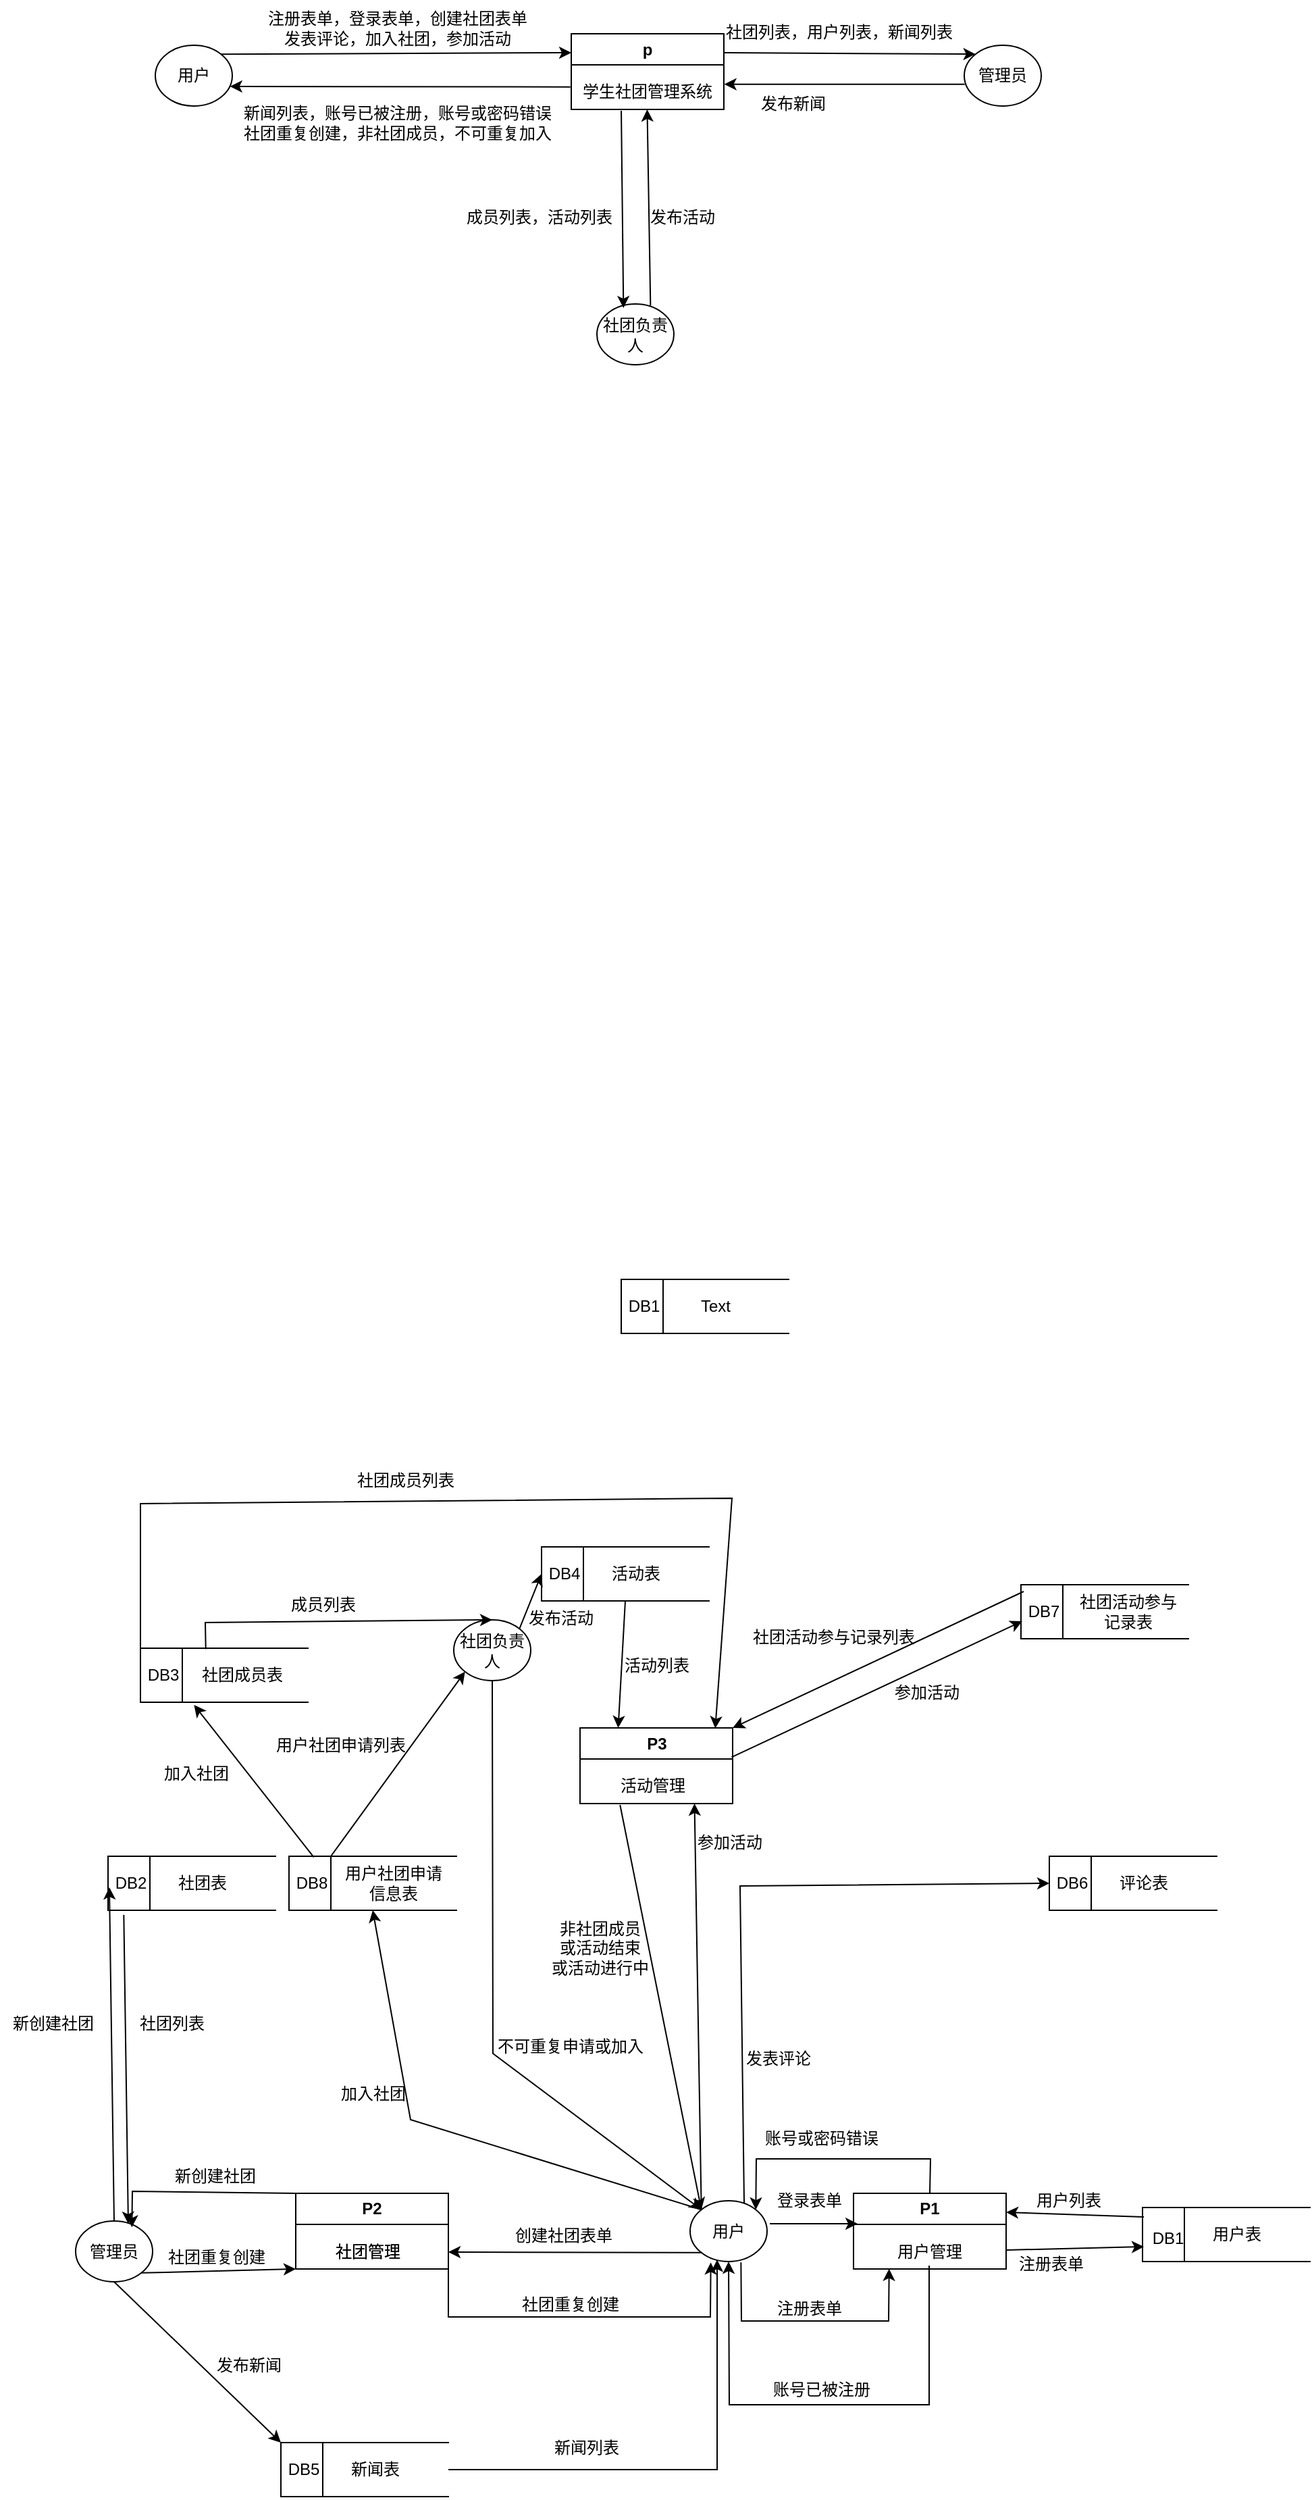 <mxfile version="21.3.4" type="github">
  <diagram name="第 1 页" id="8ePfgUnNjt7sfL_Q9ex-">
    <mxGraphModel dx="2234" dy="838" grid="0" gridSize="10" guides="1" tooltips="1" connect="1" arrows="1" fold="1" page="0" pageScale="1" pageWidth="827" pageHeight="1169" math="0" shadow="0">
      <root>
        <mxCell id="0" />
        <mxCell id="1" parent="0" />
        <mxCell id="dDw6INjENduWIAmaYxE8-1" value="用户" style="ellipse;whiteSpace=wrap;html=1;" parent="1" vertex="1">
          <mxGeometry x="-936" y="-306.5" width="57" height="45" as="geometry" />
        </mxCell>
        <mxCell id="dDw6INjENduWIAmaYxE8-3" value="管理员" style="ellipse;whiteSpace=wrap;html=1;" parent="1" vertex="1">
          <mxGeometry x="-337" y="-306.5" width="57" height="45" as="geometry" />
        </mxCell>
        <mxCell id="dDw6INjENduWIAmaYxE8-4" value="社团负责人" style="ellipse;whiteSpace=wrap;html=1;" parent="1" vertex="1">
          <mxGeometry x="-609" y="-115" width="57" height="45" as="geometry" />
        </mxCell>
        <mxCell id="dDw6INjENduWIAmaYxE8-5" value="p" style="swimlane;whiteSpace=wrap;html=1;" parent="1" vertex="1">
          <mxGeometry x="-628" y="-315" width="113" height="56" as="geometry">
            <mxRectangle x="-682" y="-312" width="137" height="26" as="alternateBounds" />
          </mxGeometry>
        </mxCell>
        <mxCell id="dDw6INjENduWIAmaYxE8-7" value="学生社团管理系统" style="text;html=1;align=center;verticalAlign=middle;resizable=0;points=[];autosize=1;strokeColor=none;fillColor=none;" parent="dDw6INjENduWIAmaYxE8-5" vertex="1">
          <mxGeometry x="-1" y="30" width="114" height="26" as="geometry" />
        </mxCell>
        <mxCell id="dDw6INjENduWIAmaYxE8-8" value="" style="endArrow=classic;html=1;rounded=0;exitX=1;exitY=0;exitDx=0;exitDy=0;entryX=0;entryY=0.25;entryDx=0;entryDy=0;" parent="1" source="dDw6INjENduWIAmaYxE8-1" target="dDw6INjENduWIAmaYxE8-5" edge="1">
          <mxGeometry width="50" height="50" relative="1" as="geometry">
            <mxPoint x="-879" y="-296" as="sourcePoint" />
            <mxPoint x="-682" y="-296" as="targetPoint" />
          </mxGeometry>
        </mxCell>
        <mxCell id="dDw6INjENduWIAmaYxE8-9" value="注册表单，登录表单，创建社团表单&lt;br&gt;发表评论，加入社团，参加活动" style="text;html=1;align=center;verticalAlign=middle;resizable=0;points=[];autosize=1;strokeColor=none;fillColor=none;" parent="1" vertex="1">
          <mxGeometry x="-862" y="-340" width="210" height="41" as="geometry" />
        </mxCell>
        <mxCell id="dDw6INjENduWIAmaYxE8-10" value="" style="endArrow=classic;html=1;rounded=0;exitX=0.003;exitY=0.359;exitDx=0;exitDy=0;exitPerimeter=0;entryX=0.971;entryY=0.678;entryDx=0;entryDy=0;entryPerimeter=0;" parent="1" source="dDw6INjENduWIAmaYxE8-7" target="dDw6INjENduWIAmaYxE8-1" edge="1">
          <mxGeometry width="50" height="50" relative="1" as="geometry">
            <mxPoint x="-919" y="-170" as="sourcePoint" />
            <mxPoint x="-869" y="-220" as="targetPoint" />
          </mxGeometry>
        </mxCell>
        <mxCell id="dDw6INjENduWIAmaYxE8-11" value="新闻列表，账号已被注册，账号或密码错误&lt;br&gt;社团重复创建，非社团成员，不可重复加入" style="text;html=1;align=center;verticalAlign=middle;resizable=0;points=[];autosize=1;strokeColor=none;fillColor=none;" parent="1" vertex="1">
          <mxGeometry x="-880" y="-270" width="246" height="41" as="geometry" />
        </mxCell>
        <mxCell id="dDw6INjENduWIAmaYxE8-12" value="" style="endArrow=classic;html=1;rounded=0;exitX=1;exitY=0.25;exitDx=0;exitDy=0;entryX=0;entryY=0;entryDx=0;entryDy=0;" parent="1" source="dDw6INjENduWIAmaYxE8-5" target="dDw6INjENduWIAmaYxE8-3" edge="1">
          <mxGeometry width="50" height="50" relative="1" as="geometry">
            <mxPoint x="-807" y="-114" as="sourcePoint" />
            <mxPoint x="-757" y="-164" as="targetPoint" />
          </mxGeometry>
        </mxCell>
        <mxCell id="dDw6INjENduWIAmaYxE8-13" value="社团列表，用户列表，新闻列表" style="text;html=1;align=center;verticalAlign=middle;resizable=0;points=[];autosize=1;strokeColor=none;fillColor=none;" parent="1" vertex="1">
          <mxGeometry x="-523" y="-329" width="186" height="26" as="geometry" />
        </mxCell>
        <mxCell id="dDw6INjENduWIAmaYxE8-14" value="" style="endArrow=classic;html=1;rounded=0;exitX=0.006;exitY=0.707;exitDx=0;exitDy=0;entryX=1.003;entryY=0.397;entryDx=0;entryDy=0;entryPerimeter=0;exitPerimeter=0;" parent="1" edge="1">
          <mxGeometry width="50" height="50" relative="1" as="geometry">
            <mxPoint x="-336.658" y="-277.685" as="sourcePoint" />
            <mxPoint x="-514.658" y="-277.678" as="targetPoint" />
          </mxGeometry>
        </mxCell>
        <mxCell id="dDw6INjENduWIAmaYxE8-15" value="发布新闻" style="text;html=1;align=center;verticalAlign=middle;resizable=0;points=[];autosize=1;strokeColor=none;fillColor=none;" parent="1" vertex="1">
          <mxGeometry x="-497" y="-276" width="66" height="26" as="geometry" />
        </mxCell>
        <mxCell id="dDw6INjENduWIAmaYxE8-16" value="" style="endArrow=classic;html=1;rounded=0;exitX=0.237;exitY=1.038;exitDx=0;exitDy=0;exitPerimeter=0;entryX=0.345;entryY=0.067;entryDx=0;entryDy=0;entryPerimeter=0;" parent="1" target="dDw6INjENduWIAmaYxE8-4" edge="1">
          <mxGeometry width="50" height="50" relative="1" as="geometry">
            <mxPoint x="-590.982" y="-258.012" as="sourcePoint" />
            <mxPoint x="-591" y="-117" as="targetPoint" />
          </mxGeometry>
        </mxCell>
        <mxCell id="dDw6INjENduWIAmaYxE8-17" value="成员列表，活动列表" style="text;html=1;align=center;verticalAlign=middle;resizable=0;points=[];autosize=1;strokeColor=none;fillColor=none;" parent="1" vertex="1">
          <mxGeometry x="-715" y="-192" width="126" height="26" as="geometry" />
        </mxCell>
        <mxCell id="dDw6INjENduWIAmaYxE8-18" value="" style="endArrow=classic;html=1;rounded=0;exitX=0.696;exitY=0.022;exitDx=0;exitDy=0;exitPerimeter=0;" parent="1" source="dDw6INjENduWIAmaYxE8-4" target="dDw6INjENduWIAmaYxE8-7" edge="1">
          <mxGeometry width="50" height="50" relative="1" as="geometry">
            <mxPoint x="-554" y="-124" as="sourcePoint" />
            <mxPoint x="-504" y="-174" as="targetPoint" />
          </mxGeometry>
        </mxCell>
        <mxCell id="dDw6INjENduWIAmaYxE8-19" value="发布活动" style="text;html=1;align=center;verticalAlign=middle;resizable=0;points=[];autosize=1;strokeColor=none;fillColor=none;" parent="1" vertex="1">
          <mxGeometry x="-579" y="-192" width="66" height="26" as="geometry" />
        </mxCell>
        <mxCell id="dDw6INjENduWIAmaYxE8-20" value="用户" style="ellipse;whiteSpace=wrap;html=1;" parent="1" vertex="1">
          <mxGeometry x="-540" y="1289" width="57" height="45" as="geometry" />
        </mxCell>
        <mxCell id="dDw6INjENduWIAmaYxE8-21" value="P1" style="swimlane;whiteSpace=wrap;html=1;" parent="1" vertex="1">
          <mxGeometry x="-419" y="1283.5" width="113" height="56" as="geometry">
            <mxRectangle x="-682" y="-312" width="137" height="26" as="alternateBounds" />
          </mxGeometry>
        </mxCell>
        <mxCell id="dDw6INjENduWIAmaYxE8-22" value="用户管理" style="text;html=1;align=center;verticalAlign=middle;resizable=0;points=[];autosize=1;strokeColor=none;fillColor=none;" parent="dDw6INjENduWIAmaYxE8-21" vertex="1">
          <mxGeometry x="23" y="30" width="66" height="26" as="geometry" />
        </mxCell>
        <mxCell id="dDw6INjENduWIAmaYxE8-25" value="" style="endArrow=classic;html=1;rounded=0;entryX=0.027;entryY=0.402;entryDx=0;entryDy=0;entryPerimeter=0;" parent="1" target="dDw6INjENduWIAmaYxE8-21" edge="1">
          <mxGeometry width="50" height="50" relative="1" as="geometry">
            <mxPoint x="-481" y="1306" as="sourcePoint" />
            <mxPoint x="-453" y="1314" as="targetPoint" />
            <Array as="points" />
          </mxGeometry>
        </mxCell>
        <mxCell id="dDw6INjENduWIAmaYxE8-26" value="登录表单" style="text;html=1;align=center;verticalAlign=middle;resizable=0;points=[];autosize=1;strokeColor=none;fillColor=none;" parent="1" vertex="1">
          <mxGeometry x="-485" y="1276" width="66" height="26" as="geometry" />
        </mxCell>
        <mxCell id="dDw6INjENduWIAmaYxE8-27" value="" style="endArrow=classic;html=1;rounded=0;exitX=0.661;exitY=1.015;exitDx=0;exitDy=0;exitPerimeter=0;entryX=0.051;entryY=0.994;entryDx=0;entryDy=0;entryPerimeter=0;" parent="1" source="dDw6INjENduWIAmaYxE8-20" target="dDw6INjENduWIAmaYxE8-22" edge="1">
          <mxGeometry width="50" height="50" relative="1" as="geometry">
            <mxPoint x="-666" y="1457" as="sourcePoint" />
            <mxPoint x="-616" y="1407" as="targetPoint" />
            <Array as="points">
              <mxPoint x="-502" y="1378" />
              <mxPoint x="-393" y="1378" />
            </Array>
          </mxGeometry>
        </mxCell>
        <mxCell id="dDw6INjENduWIAmaYxE8-28" value="注册表单" style="text;html=1;align=center;verticalAlign=middle;resizable=0;points=[];autosize=1;strokeColor=none;fillColor=none;" parent="1" vertex="1">
          <mxGeometry x="-485" y="1356" width="66" height="26" as="geometry" />
        </mxCell>
        <mxCell id="dDw6INjENduWIAmaYxE8-30" value="管理员" style="ellipse;whiteSpace=wrap;html=1;" parent="1" vertex="1">
          <mxGeometry x="-995" y="1304" width="57" height="45" as="geometry" />
        </mxCell>
        <mxCell id="dDw6INjENduWIAmaYxE8-31" value="" style="endArrow=classic;html=1;rounded=0;exitX=0.5;exitY=0;exitDx=0;exitDy=0;entryX=1;entryY=0;entryDx=0;entryDy=0;" parent="1" source="dDw6INjENduWIAmaYxE8-21" target="dDw6INjENduWIAmaYxE8-20" edge="1">
          <mxGeometry width="50" height="50" relative="1" as="geometry">
            <mxPoint x="-569" y="1492" as="sourcePoint" />
            <mxPoint x="-362.496" y="1203" as="targetPoint" />
            <Array as="points">
              <mxPoint x="-362" y="1258" />
              <mxPoint x="-491" y="1258" />
            </Array>
          </mxGeometry>
        </mxCell>
        <mxCell id="dDw6INjENduWIAmaYxE8-46" value="" style="shape=partialRectangle;whiteSpace=wrap;html=1;left=0;right=0;fillColor=none;" parent="1" vertex="1">
          <mxGeometry x="-591" y="607" width="124" height="40" as="geometry" />
        </mxCell>
        <mxCell id="dDw6INjENduWIAmaYxE8-47" value="" style="endArrow=none;html=1;rounded=0;entryX=0;entryY=0;entryDx=0;entryDy=0;exitX=0;exitY=1;exitDx=0;exitDy=0;" parent="1" source="dDw6INjENduWIAmaYxE8-46" target="dDw6INjENduWIAmaYxE8-46" edge="1">
          <mxGeometry width="50" height="50" relative="1" as="geometry">
            <mxPoint x="-643" y="666" as="sourcePoint" />
            <mxPoint x="-593" y="616" as="targetPoint" />
          </mxGeometry>
        </mxCell>
        <mxCell id="dDw6INjENduWIAmaYxE8-48" value="" style="endArrow=none;html=1;rounded=0;exitX=0.25;exitY=0;exitDx=0;exitDy=0;entryX=0.25;entryY=1;entryDx=0;entryDy=0;" parent="1" source="dDw6INjENduWIAmaYxE8-46" target="dDw6INjENduWIAmaYxE8-46" edge="1">
          <mxGeometry width="50" height="50" relative="1" as="geometry">
            <mxPoint x="-601" y="729" as="sourcePoint" />
            <mxPoint x="-551" y="679" as="targetPoint" />
          </mxGeometry>
        </mxCell>
        <mxCell id="dDw6INjENduWIAmaYxE8-49" value="DB1" style="text;html=1;strokeColor=none;fillColor=none;align=center;verticalAlign=middle;whiteSpace=wrap;rounded=0;" parent="1" vertex="1">
          <mxGeometry x="-604" y="612" width="60" height="30" as="geometry" />
        </mxCell>
        <mxCell id="dDw6INjENduWIAmaYxE8-50" value="Text" style="text;html=1;strokeColor=none;fillColor=none;align=center;verticalAlign=middle;whiteSpace=wrap;rounded=0;" parent="1" vertex="1">
          <mxGeometry x="-551" y="612" width="60" height="30" as="geometry" />
        </mxCell>
        <mxCell id="dDw6INjENduWIAmaYxE8-58" value="" style="endArrow=classic;html=1;rounded=0;entryX=0.5;entryY=1;entryDx=0;entryDy=0;" parent="1" target="dDw6INjENduWIAmaYxE8-20" edge="1">
          <mxGeometry width="50" height="50" relative="1" as="geometry">
            <mxPoint x="-363" y="1337" as="sourcePoint" />
            <mxPoint x="-628" y="1422" as="targetPoint" />
            <Array as="points">
              <mxPoint x="-363" y="1440" />
              <mxPoint x="-511" y="1440" />
            </Array>
          </mxGeometry>
        </mxCell>
        <mxCell id="dDw6INjENduWIAmaYxE8-59" value="社团负责人" style="ellipse;whiteSpace=wrap;html=1;" parent="1" vertex="1">
          <mxGeometry x="-715" y="859" width="57" height="45" as="geometry" />
        </mxCell>
        <mxCell id="dDw6INjENduWIAmaYxE8-60" value="P2" style="swimlane;whiteSpace=wrap;html=1;" parent="1" vertex="1">
          <mxGeometry x="-832" y="1283.5" width="113" height="56" as="geometry">
            <mxRectangle x="-682" y="-312" width="137" height="26" as="alternateBounds" />
          </mxGeometry>
        </mxCell>
        <mxCell id="dDw6INjENduWIAmaYxE8-61" value="社团管理" style="text;html=1;align=center;verticalAlign=middle;resizable=0;points=[];autosize=1;strokeColor=none;fillColor=none;" parent="dDw6INjENduWIAmaYxE8-60" vertex="1">
          <mxGeometry x="20" y="30" width="66" height="26" as="geometry" />
        </mxCell>
        <mxCell id="dDw6INjENduWIAmaYxE8-62" value="" style="endArrow=classic;html=1;rounded=0;exitX=0;exitY=1;exitDx=0;exitDy=0;" parent="1" source="dDw6INjENduWIAmaYxE8-20" edge="1">
          <mxGeometry width="50" height="50" relative="1" as="geometry">
            <mxPoint x="-868" y="1406" as="sourcePoint" />
            <mxPoint x="-719" y="1327" as="targetPoint" />
          </mxGeometry>
        </mxCell>
        <mxCell id="dDw6INjENduWIAmaYxE8-63" value="创建社团表单" style="text;html=1;align=center;verticalAlign=middle;resizable=0;points=[];autosize=1;strokeColor=none;fillColor=none;" parent="1" vertex="1">
          <mxGeometry x="-679" y="1302" width="90" height="26" as="geometry" />
        </mxCell>
        <mxCell id="dDw6INjENduWIAmaYxE8-64" value="" style="endArrow=classic;html=1;rounded=0;exitX=1;exitY=1;exitDx=0;exitDy=0;entryX=0.269;entryY=1.015;entryDx=0;entryDy=0;entryPerimeter=0;" parent="1" source="dDw6INjENduWIAmaYxE8-60" target="dDw6INjENduWIAmaYxE8-20" edge="1">
          <mxGeometry width="50" height="50" relative="1" as="geometry">
            <mxPoint x="-928" y="1413" as="sourcePoint" />
            <mxPoint x="-878" y="1363" as="targetPoint" />
            <Array as="points">
              <mxPoint x="-719" y="1375" />
              <mxPoint x="-525" y="1375" />
            </Array>
          </mxGeometry>
        </mxCell>
        <mxCell id="dDw6INjENduWIAmaYxE8-65" value="社团重复创建" style="text;html=1;align=center;verticalAlign=middle;resizable=0;points=[];autosize=1;strokeColor=none;fillColor=none;" parent="1" vertex="1">
          <mxGeometry x="-674" y="1353" width="90" height="26" as="geometry" />
        </mxCell>
        <mxCell id="dDw6INjENduWIAmaYxE8-66" value="账号或密码错误" style="text;html=1;align=center;verticalAlign=middle;resizable=0;points=[];autosize=1;strokeColor=none;fillColor=none;" parent="1" vertex="1">
          <mxGeometry x="-494" y="1230" width="102" height="26" as="geometry" />
        </mxCell>
        <mxCell id="dDw6INjENduWIAmaYxE8-69" value="账号已被注册" style="text;html=1;align=center;verticalAlign=middle;resizable=0;points=[];autosize=1;strokeColor=none;fillColor=none;" parent="1" vertex="1">
          <mxGeometry x="-488" y="1416" width="90" height="26" as="geometry" />
        </mxCell>
        <mxCell id="dDw6INjENduWIAmaYxE8-72" value="" style="shape=partialRectangle;whiteSpace=wrap;html=1;left=0;right=0;fillColor=none;" parent="1" vertex="1">
          <mxGeometry x="-205" y="1294" width="124" height="40" as="geometry" />
        </mxCell>
        <mxCell id="dDw6INjENduWIAmaYxE8-73" value="" style="endArrow=none;html=1;rounded=0;entryX=0;entryY=0;entryDx=0;entryDy=0;exitX=0;exitY=1;exitDx=0;exitDy=0;" parent="1" source="dDw6INjENduWIAmaYxE8-72" target="dDw6INjENduWIAmaYxE8-72" edge="1">
          <mxGeometry width="50" height="50" relative="1" as="geometry">
            <mxPoint x="-257" y="1353" as="sourcePoint" />
            <mxPoint x="-207" y="1303" as="targetPoint" />
          </mxGeometry>
        </mxCell>
        <mxCell id="dDw6INjENduWIAmaYxE8-74" value="" style="endArrow=none;html=1;rounded=0;exitX=0.25;exitY=0;exitDx=0;exitDy=0;entryX=0.25;entryY=1;entryDx=0;entryDy=0;" parent="1" source="dDw6INjENduWIAmaYxE8-72" target="dDw6INjENduWIAmaYxE8-72" edge="1">
          <mxGeometry width="50" height="50" relative="1" as="geometry">
            <mxPoint x="-215" y="1416" as="sourcePoint" />
            <mxPoint x="-165" y="1366" as="targetPoint" />
          </mxGeometry>
        </mxCell>
        <mxCell id="dDw6INjENduWIAmaYxE8-75" value="DB1" style="text;html=1;strokeColor=none;fillColor=none;align=center;verticalAlign=middle;whiteSpace=wrap;rounded=0;" parent="1" vertex="1">
          <mxGeometry x="-216" y="1301.5" width="60" height="30" as="geometry" />
        </mxCell>
        <mxCell id="dDw6INjENduWIAmaYxE8-76" value="用户表" style="text;html=1;strokeColor=none;fillColor=none;align=center;verticalAlign=middle;whiteSpace=wrap;rounded=0;" parent="1" vertex="1">
          <mxGeometry x="-165" y="1299" width="60" height="30" as="geometry" />
        </mxCell>
        <mxCell id="dDw6INjENduWIAmaYxE8-81" value="" style="shape=partialRectangle;whiteSpace=wrap;html=1;left=0;right=0;fillColor=none;" parent="1" vertex="1">
          <mxGeometry x="-971" y="1034" width="124" height="40" as="geometry" />
        </mxCell>
        <mxCell id="dDw6INjENduWIAmaYxE8-82" value="" style="endArrow=none;html=1;rounded=0;entryX=0;entryY=0;entryDx=0;entryDy=0;exitX=0;exitY=1;exitDx=0;exitDy=0;" parent="1" source="dDw6INjENduWIAmaYxE8-81" target="dDw6INjENduWIAmaYxE8-81" edge="1">
          <mxGeometry width="50" height="50" relative="1" as="geometry">
            <mxPoint x="-1023" y="1093" as="sourcePoint" />
            <mxPoint x="-973" y="1043" as="targetPoint" />
          </mxGeometry>
        </mxCell>
        <mxCell id="dDw6INjENduWIAmaYxE8-83" value="" style="endArrow=none;html=1;rounded=0;exitX=0.25;exitY=0;exitDx=0;exitDy=0;entryX=0.25;entryY=1;entryDx=0;entryDy=0;" parent="1" source="dDw6INjENduWIAmaYxE8-81" target="dDw6INjENduWIAmaYxE8-81" edge="1">
          <mxGeometry width="50" height="50" relative="1" as="geometry">
            <mxPoint x="-981" y="1156" as="sourcePoint" />
            <mxPoint x="-931" y="1106" as="targetPoint" />
          </mxGeometry>
        </mxCell>
        <mxCell id="dDw6INjENduWIAmaYxE8-84" value="DB2" style="text;html=1;strokeColor=none;fillColor=none;align=center;verticalAlign=middle;whiteSpace=wrap;rounded=0;" parent="1" vertex="1">
          <mxGeometry x="-984" y="1039" width="60" height="30" as="geometry" />
        </mxCell>
        <mxCell id="dDw6INjENduWIAmaYxE8-85" value="社团表" style="text;html=1;strokeColor=none;fillColor=none;align=center;verticalAlign=middle;whiteSpace=wrap;rounded=0;" parent="1" vertex="1">
          <mxGeometry x="-931" y="1039" width="60" height="30" as="geometry" />
        </mxCell>
        <mxCell id="dDw6INjENduWIAmaYxE8-88" value="" style="endArrow=classic;html=1;rounded=0;exitX=0.094;exitY=1.083;exitDx=0;exitDy=0;exitPerimeter=0;entryX=0.684;entryY=0.044;entryDx=0;entryDy=0;entryPerimeter=0;" parent="1" source="dDw6INjENduWIAmaYxE8-81" target="dDw6INjENduWIAmaYxE8-30" edge="1">
          <mxGeometry width="50" height="50" relative="1" as="geometry">
            <mxPoint x="-920" y="1236" as="sourcePoint" />
            <mxPoint x="-870" y="1186" as="targetPoint" />
          </mxGeometry>
        </mxCell>
        <mxCell id="dDw6INjENduWIAmaYxE8-89" value="社团列表" style="text;html=1;align=center;verticalAlign=middle;resizable=0;points=[];autosize=1;strokeColor=none;fillColor=none;" parent="1" vertex="1">
          <mxGeometry x="-957" y="1145" width="66" height="26" as="geometry" />
        </mxCell>
        <mxCell id="dDw6INjENduWIAmaYxE8-90" value="" style="endArrow=classic;html=1;rounded=0;exitX=0;exitY=0;exitDx=0;exitDy=0;entryX=0.5;entryY=1;entryDx=0;entryDy=0;" parent="1" source="dDw6INjENduWIAmaYxE8-20" target="Tcg_gP1--9uaAUproWpJ-8" edge="1">
          <mxGeometry width="50" height="50" relative="1" as="geometry">
            <mxPoint x="-580" y="1208" as="sourcePoint" />
            <mxPoint x="-625" y="1178" as="targetPoint" />
            <Array as="points">
              <mxPoint x="-747" y="1229" />
            </Array>
          </mxGeometry>
        </mxCell>
        <mxCell id="dDw6INjENduWIAmaYxE8-91" value="加入社团" style="text;html=1;align=center;verticalAlign=middle;resizable=0;points=[];autosize=1;strokeColor=none;fillColor=none;" parent="1" vertex="1">
          <mxGeometry x="-808" y="1197" width="66" height="26" as="geometry" />
        </mxCell>
        <mxCell id="dDw6INjENduWIAmaYxE8-94" value="P3" style="swimlane;whiteSpace=wrap;html=1;" parent="1" vertex="1">
          <mxGeometry x="-621.5" y="939" width="113" height="56" as="geometry">
            <mxRectangle x="-682" y="-312" width="137" height="26" as="alternateBounds" />
          </mxGeometry>
        </mxCell>
        <mxCell id="dDw6INjENduWIAmaYxE8-95" value="活动管理" style="text;html=1;align=center;verticalAlign=middle;resizable=0;points=[];autosize=1;strokeColor=none;fillColor=none;" parent="dDw6INjENduWIAmaYxE8-94" vertex="1">
          <mxGeometry x="20" y="30" width="66" height="26" as="geometry" />
        </mxCell>
        <mxCell id="dDw6INjENduWIAmaYxE8-96" value="" style="endArrow=classic;html=1;rounded=0;exitX=0;exitY=0;exitDx=0;exitDy=0;entryX=0.75;entryY=1;entryDx=0;entryDy=0;" parent="1" source="dDw6INjENduWIAmaYxE8-20" target="dDw6INjENduWIAmaYxE8-94" edge="1">
          <mxGeometry width="50" height="50" relative="1" as="geometry">
            <mxPoint x="-425" y="1149" as="sourcePoint" />
            <mxPoint x="-375" y="1099" as="targetPoint" />
          </mxGeometry>
        </mxCell>
        <mxCell id="dDw6INjENduWIAmaYxE8-97" value="参加活动" style="text;html=1;align=center;verticalAlign=middle;resizable=0;points=[];autosize=1;strokeColor=none;fillColor=none;" parent="1" vertex="1">
          <mxGeometry x="-544.5" y="1011" width="66" height="26" as="geometry" />
        </mxCell>
        <mxCell id="dDw6INjENduWIAmaYxE8-98" value="" style="endArrow=classic;html=1;rounded=0;exitX=0.146;exitY=1.038;exitDx=0;exitDy=0;exitPerimeter=0;entryX=0;entryY=0;entryDx=0;entryDy=0;" parent="1" source="dDw6INjENduWIAmaYxE8-95" target="dDw6INjENduWIAmaYxE8-20" edge="1">
          <mxGeometry width="50" height="50" relative="1" as="geometry">
            <mxPoint x="-380" y="1103" as="sourcePoint" />
            <mxPoint x="-330" y="1053" as="targetPoint" />
          </mxGeometry>
        </mxCell>
        <mxCell id="dDw6INjENduWIAmaYxE8-99" value="非社团成员&lt;br&gt;或活动结束&lt;br&gt;或活动进行中" style="text;html=1;align=center;verticalAlign=middle;resizable=0;points=[];autosize=1;strokeColor=none;fillColor=none;" parent="1" vertex="1">
          <mxGeometry x="-652" y="1074" width="90" height="55" as="geometry" />
        </mxCell>
        <mxCell id="dDw6INjENduWIAmaYxE8-100" value="" style="endArrow=classic;html=1;rounded=0;exitX=1;exitY=0;exitDx=0;exitDy=0;entryX=0;entryY=0.5;entryDx=0;entryDy=0;" parent="1" source="dDw6INjENduWIAmaYxE8-59" target="dDw6INjENduWIAmaYxE8-111" edge="1">
          <mxGeometry width="50" height="50" relative="1" as="geometry">
            <mxPoint x="-533" y="982" as="sourcePoint" />
            <mxPoint x="-483" y="932" as="targetPoint" />
          </mxGeometry>
        </mxCell>
        <mxCell id="dDw6INjENduWIAmaYxE8-101" value="发布活动" style="text;html=1;align=center;verticalAlign=middle;resizable=0;points=[];autosize=1;strokeColor=none;fillColor=none;" parent="1" vertex="1">
          <mxGeometry x="-669" y="845" width="66" height="26" as="geometry" />
        </mxCell>
        <mxCell id="dDw6INjENduWIAmaYxE8-104" value="" style="shape=partialRectangle;whiteSpace=wrap;html=1;left=0;right=0;fillColor=none;" parent="1" vertex="1">
          <mxGeometry x="-947" y="880" width="124" height="40" as="geometry" />
        </mxCell>
        <mxCell id="dDw6INjENduWIAmaYxE8-105" value="" style="endArrow=none;html=1;rounded=0;entryX=0;entryY=0;entryDx=0;entryDy=0;exitX=0;exitY=1;exitDx=0;exitDy=0;" parent="1" source="dDw6INjENduWIAmaYxE8-104" target="dDw6INjENduWIAmaYxE8-104" edge="1">
          <mxGeometry width="50" height="50" relative="1" as="geometry">
            <mxPoint x="-999" y="939" as="sourcePoint" />
            <mxPoint x="-949" y="889" as="targetPoint" />
          </mxGeometry>
        </mxCell>
        <mxCell id="dDw6INjENduWIAmaYxE8-106" value="" style="endArrow=none;html=1;rounded=0;exitX=0.25;exitY=0;exitDx=0;exitDy=0;entryX=0.25;entryY=1;entryDx=0;entryDy=0;" parent="1" source="dDw6INjENduWIAmaYxE8-104" target="dDw6INjENduWIAmaYxE8-104" edge="1">
          <mxGeometry width="50" height="50" relative="1" as="geometry">
            <mxPoint x="-957" y="1002" as="sourcePoint" />
            <mxPoint x="-907" y="952" as="targetPoint" />
          </mxGeometry>
        </mxCell>
        <mxCell id="dDw6INjENduWIAmaYxE8-107" value="DB3" style="text;html=1;strokeColor=none;fillColor=none;align=center;verticalAlign=middle;whiteSpace=wrap;rounded=0;" parent="1" vertex="1">
          <mxGeometry x="-960" y="885" width="60" height="30" as="geometry" />
        </mxCell>
        <mxCell id="dDw6INjENduWIAmaYxE8-108" value="社团成员表" style="text;html=1;strokeColor=none;fillColor=none;align=center;verticalAlign=middle;whiteSpace=wrap;rounded=0;" parent="1" vertex="1">
          <mxGeometry x="-906" y="885" width="69" height="30" as="geometry" />
        </mxCell>
        <mxCell id="dDw6INjENduWIAmaYxE8-109" value="" style="endArrow=classic;html=1;rounded=0;entryX=0.5;entryY=0;entryDx=0;entryDy=0;exitX=0.39;exitY=0.017;exitDx=0;exitDy=0;exitPerimeter=0;" parent="1" source="dDw6INjENduWIAmaYxE8-104" target="dDw6INjENduWIAmaYxE8-59" edge="1">
          <mxGeometry width="50" height="50" relative="1" as="geometry">
            <mxPoint x="-891" y="877" as="sourcePoint" />
            <mxPoint x="-852" y="970" as="targetPoint" />
            <Array as="points">
              <mxPoint x="-899" y="861" />
            </Array>
          </mxGeometry>
        </mxCell>
        <mxCell id="dDw6INjENduWIAmaYxE8-110" value="成员列表" style="text;html=1;align=center;verticalAlign=middle;resizable=0;points=[];autosize=1;strokeColor=none;fillColor=none;" parent="1" vertex="1">
          <mxGeometry x="-845" y="835" width="66" height="26" as="geometry" />
        </mxCell>
        <mxCell id="dDw6INjENduWIAmaYxE8-111" value="" style="shape=partialRectangle;whiteSpace=wrap;html=1;left=0;right=0;fillColor=none;" parent="1" vertex="1">
          <mxGeometry x="-650" y="805" width="124" height="40" as="geometry" />
        </mxCell>
        <mxCell id="dDw6INjENduWIAmaYxE8-112" value="" style="endArrow=none;html=1;rounded=0;entryX=0;entryY=0;entryDx=0;entryDy=0;exitX=0;exitY=1;exitDx=0;exitDy=0;" parent="1" source="dDw6INjENduWIAmaYxE8-111" target="dDw6INjENduWIAmaYxE8-111" edge="1">
          <mxGeometry width="50" height="50" relative="1" as="geometry">
            <mxPoint x="-702" y="864" as="sourcePoint" />
            <mxPoint x="-652" y="814" as="targetPoint" />
          </mxGeometry>
        </mxCell>
        <mxCell id="dDw6INjENduWIAmaYxE8-113" value="" style="endArrow=none;html=1;rounded=0;exitX=0.25;exitY=0;exitDx=0;exitDy=0;entryX=0.25;entryY=1;entryDx=0;entryDy=0;" parent="1" source="dDw6INjENduWIAmaYxE8-111" target="dDw6INjENduWIAmaYxE8-111" edge="1">
          <mxGeometry width="50" height="50" relative="1" as="geometry">
            <mxPoint x="-660" y="927" as="sourcePoint" />
            <mxPoint x="-610" y="877" as="targetPoint" />
          </mxGeometry>
        </mxCell>
        <mxCell id="dDw6INjENduWIAmaYxE8-114" value="DB4" style="text;html=1;strokeColor=none;fillColor=none;align=center;verticalAlign=middle;whiteSpace=wrap;rounded=0;" parent="1" vertex="1">
          <mxGeometry x="-663" y="810" width="60" height="30" as="geometry" />
        </mxCell>
        <mxCell id="dDw6INjENduWIAmaYxE8-115" value="活动表" style="text;html=1;strokeColor=none;fillColor=none;align=center;verticalAlign=middle;whiteSpace=wrap;rounded=0;" parent="1" vertex="1">
          <mxGeometry x="-610" y="810" width="60" height="30" as="geometry" />
        </mxCell>
        <mxCell id="dDw6INjENduWIAmaYxE8-117" value="" style="endArrow=classic;html=1;rounded=0;entryX=0.731;entryY=0.104;entryDx=0;entryDy=0;entryPerimeter=0;exitX=0;exitY=0;exitDx=0;exitDy=0;" parent="1" source="dDw6INjENduWIAmaYxE8-137" target="dDw6INjENduWIAmaYxE8-30" edge="1">
          <mxGeometry width="50" height="50" relative="1" as="geometry">
            <mxPoint x="-837" y="1286" as="sourcePoint" />
            <mxPoint x="-938.001" y="1298.287" as="targetPoint" />
            <Array as="points">
              <mxPoint x="-953" y="1282" />
            </Array>
          </mxGeometry>
        </mxCell>
        <mxCell id="dDw6INjENduWIAmaYxE8-118" value="新创建社团" style="text;html=1;align=center;verticalAlign=middle;resizable=0;points=[];autosize=1;strokeColor=none;fillColor=none;" parent="1" vertex="1">
          <mxGeometry x="-931" y="1257.5" width="78" height="26" as="geometry" />
        </mxCell>
        <mxCell id="dDw6INjENduWIAmaYxE8-119" value="" style="endArrow=classic;html=1;rounded=0;exitX=0.5;exitY=0;exitDx=0;exitDy=0;entryX=0.233;entryY=0.6;entryDx=0;entryDy=0;entryPerimeter=0;" parent="1" source="dDw6INjENduWIAmaYxE8-30" target="dDw6INjENduWIAmaYxE8-84" edge="1">
          <mxGeometry width="50" height="50" relative="1" as="geometry">
            <mxPoint x="-1111" y="1280" as="sourcePoint" />
            <mxPoint x="-1061" y="1230" as="targetPoint" />
            <Array as="points" />
          </mxGeometry>
        </mxCell>
        <mxCell id="dDw6INjENduWIAmaYxE8-120" value="新创建社团" style="text;html=1;align=center;verticalAlign=middle;resizable=0;points=[];autosize=1;strokeColor=none;fillColor=none;" parent="1" vertex="1">
          <mxGeometry x="-1051" y="1145" width="78" height="26" as="geometry" />
        </mxCell>
        <mxCell id="dDw6INjENduWIAmaYxE8-125" value="不可重复申请或加入" style="text;html=1;align=center;verticalAlign=middle;resizable=0;points=[];autosize=1;strokeColor=none;fillColor=none;" parent="1" vertex="1">
          <mxGeometry x="-692" y="1162" width="126" height="26" as="geometry" />
        </mxCell>
        <mxCell id="dDw6INjENduWIAmaYxE8-130" value="" style="shape=partialRectangle;whiteSpace=wrap;html=1;left=0;right=0;fillColor=none;" parent="1" vertex="1">
          <mxGeometry x="-843" y="1468" width="124" height="40" as="geometry" />
        </mxCell>
        <mxCell id="dDw6INjENduWIAmaYxE8-131" value="" style="endArrow=none;html=1;rounded=0;entryX=0;entryY=0;entryDx=0;entryDy=0;exitX=0;exitY=1;exitDx=0;exitDy=0;" parent="1" source="dDw6INjENduWIAmaYxE8-130" target="dDw6INjENduWIAmaYxE8-130" edge="1">
          <mxGeometry width="50" height="50" relative="1" as="geometry">
            <mxPoint x="-895" y="1527" as="sourcePoint" />
            <mxPoint x="-845" y="1477" as="targetPoint" />
          </mxGeometry>
        </mxCell>
        <mxCell id="dDw6INjENduWIAmaYxE8-132" value="" style="endArrow=none;html=1;rounded=0;exitX=0.25;exitY=0;exitDx=0;exitDy=0;entryX=0.25;entryY=1;entryDx=0;entryDy=0;" parent="1" source="dDw6INjENduWIAmaYxE8-130" target="dDw6INjENduWIAmaYxE8-130" edge="1">
          <mxGeometry width="50" height="50" relative="1" as="geometry">
            <mxPoint x="-853" y="1590" as="sourcePoint" />
            <mxPoint x="-803" y="1540" as="targetPoint" />
          </mxGeometry>
        </mxCell>
        <mxCell id="dDw6INjENduWIAmaYxE8-133" value="DB5" style="text;html=1;strokeColor=none;fillColor=none;align=center;verticalAlign=middle;whiteSpace=wrap;rounded=0;" parent="1" vertex="1">
          <mxGeometry x="-856" y="1473" width="60" height="30" as="geometry" />
        </mxCell>
        <mxCell id="dDw6INjENduWIAmaYxE8-134" value="新闻表" style="text;html=1;strokeColor=none;fillColor=none;align=center;verticalAlign=middle;whiteSpace=wrap;rounded=0;" parent="1" vertex="1">
          <mxGeometry x="-803" y="1473" width="60" height="30" as="geometry" />
        </mxCell>
        <mxCell id="dDw6INjENduWIAmaYxE8-135" value="" style="endArrow=classic;html=1;rounded=0;exitX=0.5;exitY=1;exitDx=0;exitDy=0;entryX=0;entryY=0;entryDx=0;entryDy=0;" parent="1" source="dDw6INjENduWIAmaYxE8-30" target="dDw6INjENduWIAmaYxE8-130" edge="1">
          <mxGeometry width="50" height="50" relative="1" as="geometry">
            <mxPoint x="-1213" y="1469" as="sourcePoint" />
            <mxPoint x="-834" y="1407" as="targetPoint" />
            <Array as="points" />
          </mxGeometry>
        </mxCell>
        <mxCell id="dDw6INjENduWIAmaYxE8-137" value="P2" style="swimlane;whiteSpace=wrap;html=1;" parent="1" vertex="1">
          <mxGeometry x="-832" y="1283.5" width="113" height="56" as="geometry">
            <mxRectangle x="-682" y="-312" width="137" height="26" as="alternateBounds" />
          </mxGeometry>
        </mxCell>
        <mxCell id="dDw6INjENduWIAmaYxE8-138" value="社团管理" style="text;html=1;align=center;verticalAlign=middle;resizable=0;points=[];autosize=1;strokeColor=none;fillColor=none;" parent="dDw6INjENduWIAmaYxE8-137" vertex="1">
          <mxGeometry x="20" y="30" width="66" height="26" as="geometry" />
        </mxCell>
        <mxCell id="dDw6INjENduWIAmaYxE8-142" value="发布新闻" style="text;html=1;align=center;verticalAlign=middle;resizable=0;points=[];autosize=1;strokeColor=none;fillColor=none;" parent="1" vertex="1">
          <mxGeometry x="-900" y="1398" width="66" height="26" as="geometry" />
        </mxCell>
        <mxCell id="dDw6INjENduWIAmaYxE8-143" value="" style="endArrow=classic;html=1;rounded=0;exitX=1;exitY=0.5;exitDx=0;exitDy=0;entryX=0.351;entryY=0.97;entryDx=0;entryDy=0;entryPerimeter=0;" parent="1" source="dDw6INjENduWIAmaYxE8-130" target="dDw6INjENduWIAmaYxE8-20" edge="1">
          <mxGeometry width="50" height="50" relative="1" as="geometry">
            <mxPoint x="-817" y="1455" as="sourcePoint" />
            <mxPoint x="-767" y="1405" as="targetPoint" />
            <Array as="points">
              <mxPoint x="-520" y="1488" />
            </Array>
          </mxGeometry>
        </mxCell>
        <mxCell id="dDw6INjENduWIAmaYxE8-146" value="" style="endArrow=classic;html=1;rounded=0;exitX=0.702;exitY=0.037;exitDx=0;exitDy=0;exitPerimeter=0;entryX=0;entryY=0.5;entryDx=0;entryDy=0;" parent="1" source="dDw6INjENduWIAmaYxE8-20" edge="1" target="dDw6INjENduWIAmaYxE8-148">
          <mxGeometry width="50" height="50" relative="1" as="geometry">
            <mxPoint x="-515" y="1213" as="sourcePoint" />
            <mxPoint x="-500" y="1086" as="targetPoint" />
            <Array as="points">
              <mxPoint x="-503" y="1056" />
            </Array>
          </mxGeometry>
        </mxCell>
        <mxCell id="dDw6INjENduWIAmaYxE8-147" value="发表评论" style="text;html=1;align=center;verticalAlign=middle;resizable=0;points=[];autosize=1;strokeColor=none;fillColor=none;" parent="1" vertex="1">
          <mxGeometry x="-508.5" y="1171" width="66" height="26" as="geometry" />
        </mxCell>
        <mxCell id="dDw6INjENduWIAmaYxE8-148" value="" style="shape=partialRectangle;whiteSpace=wrap;html=1;left=0;right=0;fillColor=none;" parent="1" vertex="1">
          <mxGeometry x="-274" y="1034" width="124" height="40" as="geometry" />
        </mxCell>
        <mxCell id="dDw6INjENduWIAmaYxE8-149" value="" style="endArrow=none;html=1;rounded=0;entryX=0;entryY=0;entryDx=0;entryDy=0;exitX=0;exitY=1;exitDx=0;exitDy=0;" parent="1" source="dDw6INjENduWIAmaYxE8-148" target="dDw6INjENduWIAmaYxE8-148" edge="1">
          <mxGeometry width="50" height="50" relative="1" as="geometry">
            <mxPoint x="-326" y="1093" as="sourcePoint" />
            <mxPoint x="-276" y="1043" as="targetPoint" />
          </mxGeometry>
        </mxCell>
        <mxCell id="dDw6INjENduWIAmaYxE8-150" value="" style="endArrow=none;html=1;rounded=0;exitX=0.25;exitY=0;exitDx=0;exitDy=0;entryX=0.25;entryY=1;entryDx=0;entryDy=0;" parent="1" source="dDw6INjENduWIAmaYxE8-148" target="dDw6INjENduWIAmaYxE8-148" edge="1">
          <mxGeometry width="50" height="50" relative="1" as="geometry">
            <mxPoint x="-284" y="1156" as="sourcePoint" />
            <mxPoint x="-234" y="1106" as="targetPoint" />
          </mxGeometry>
        </mxCell>
        <mxCell id="dDw6INjENduWIAmaYxE8-151" value="DB6" style="text;html=1;strokeColor=none;fillColor=none;align=center;verticalAlign=middle;whiteSpace=wrap;rounded=0;" parent="1" vertex="1">
          <mxGeometry x="-287" y="1039" width="60" height="30" as="geometry" />
        </mxCell>
        <mxCell id="dDw6INjENduWIAmaYxE8-152" value="评论表" style="text;html=1;strokeColor=none;fillColor=none;align=center;verticalAlign=middle;whiteSpace=wrap;rounded=0;" parent="1" vertex="1">
          <mxGeometry x="-234" y="1039" width="60" height="30" as="geometry" />
        </mxCell>
        <mxCell id="dDw6INjENduWIAmaYxE8-155" value="新闻列表" style="text;html=1;align=center;verticalAlign=middle;resizable=0;points=[];autosize=1;strokeColor=none;fillColor=none;" parent="1" vertex="1">
          <mxGeometry x="-650" y="1459" width="66" height="26" as="geometry" />
        </mxCell>
        <mxCell id="dDw6INjENduWIAmaYxE8-157" value="" style="endArrow=classic;html=1;rounded=0;exitX=1;exitY=1;exitDx=0;exitDy=0;entryX=0;entryY=1;entryDx=0;entryDy=0;" parent="1" source="dDw6INjENduWIAmaYxE8-30" target="dDw6INjENduWIAmaYxE8-137" edge="1">
          <mxGeometry width="50" height="50" relative="1" as="geometry">
            <mxPoint x="-924" y="1360" as="sourcePoint" />
            <mxPoint x="-874" y="1310" as="targetPoint" />
          </mxGeometry>
        </mxCell>
        <mxCell id="dDw6INjENduWIAmaYxE8-159" value="社团重复创建" style="text;html=1;align=center;verticalAlign=middle;resizable=0;points=[];autosize=1;strokeColor=none;fillColor=none;" parent="1" vertex="1">
          <mxGeometry x="-936" y="1318" width="90" height="26" as="geometry" />
        </mxCell>
        <mxCell id="Tcg_gP1--9uaAUproWpJ-1" value="" style="shape=partialRectangle;whiteSpace=wrap;html=1;left=0;right=0;fillColor=none;" vertex="1" parent="1">
          <mxGeometry x="-295" y="833" width="124" height="40" as="geometry" />
        </mxCell>
        <mxCell id="Tcg_gP1--9uaAUproWpJ-2" value="" style="endArrow=none;html=1;rounded=0;entryX=0;entryY=0;entryDx=0;entryDy=0;exitX=0;exitY=1;exitDx=0;exitDy=0;" edge="1" parent="1" source="Tcg_gP1--9uaAUproWpJ-1" target="Tcg_gP1--9uaAUproWpJ-1">
          <mxGeometry width="50" height="50" relative="1" as="geometry">
            <mxPoint x="-347" y="892" as="sourcePoint" />
            <mxPoint x="-297" y="842" as="targetPoint" />
          </mxGeometry>
        </mxCell>
        <mxCell id="Tcg_gP1--9uaAUproWpJ-3" value="" style="endArrow=none;html=1;rounded=0;exitX=0.25;exitY=0;exitDx=0;exitDy=0;entryX=0.25;entryY=1;entryDx=0;entryDy=0;" edge="1" parent="1" source="Tcg_gP1--9uaAUproWpJ-1" target="Tcg_gP1--9uaAUproWpJ-1">
          <mxGeometry width="50" height="50" relative="1" as="geometry">
            <mxPoint x="-305" y="955" as="sourcePoint" />
            <mxPoint x="-255" y="905" as="targetPoint" />
          </mxGeometry>
        </mxCell>
        <mxCell id="Tcg_gP1--9uaAUproWpJ-4" value="DB7" style="text;html=1;strokeColor=none;fillColor=none;align=center;verticalAlign=middle;whiteSpace=wrap;rounded=0;" vertex="1" parent="1">
          <mxGeometry x="-308" y="838" width="60" height="30" as="geometry" />
        </mxCell>
        <mxCell id="Tcg_gP1--9uaAUproWpJ-5" value="社团活动参与记录表" style="text;html=1;strokeColor=none;fillColor=none;align=center;verticalAlign=middle;whiteSpace=wrap;rounded=0;" vertex="1" parent="1">
          <mxGeometry x="-255" y="838" width="79" height="30" as="geometry" />
        </mxCell>
        <mxCell id="Tcg_gP1--9uaAUproWpJ-6" value="" style="endArrow=classic;html=1;rounded=0;exitX=0.993;exitY=0.387;exitDx=0;exitDy=0;exitPerimeter=0;" edge="1" parent="1" source="dDw6INjENduWIAmaYxE8-94">
          <mxGeometry width="50" height="50" relative="1" as="geometry">
            <mxPoint x="-609" y="1024" as="sourcePoint" />
            <mxPoint x="-294" y="860" as="targetPoint" />
          </mxGeometry>
        </mxCell>
        <mxCell id="Tcg_gP1--9uaAUproWpJ-7" value="参加活动" style="text;html=1;align=center;verticalAlign=middle;resizable=0;points=[];autosize=1;strokeColor=none;fillColor=none;" vertex="1" parent="1">
          <mxGeometry x="-398" y="900" width="66" height="26" as="geometry" />
        </mxCell>
        <mxCell id="Tcg_gP1--9uaAUproWpJ-8" value="" style="shape=partialRectangle;whiteSpace=wrap;html=1;left=0;right=0;fillColor=none;" vertex="1" parent="1">
          <mxGeometry x="-837" y="1034" width="124" height="40" as="geometry" />
        </mxCell>
        <mxCell id="Tcg_gP1--9uaAUproWpJ-9" value="" style="endArrow=none;html=1;rounded=0;entryX=0;entryY=0;entryDx=0;entryDy=0;exitX=0;exitY=1;exitDx=0;exitDy=0;" edge="1" parent="1" source="Tcg_gP1--9uaAUproWpJ-8" target="Tcg_gP1--9uaAUproWpJ-8">
          <mxGeometry width="50" height="50" relative="1" as="geometry">
            <mxPoint x="-889" y="1093" as="sourcePoint" />
            <mxPoint x="-839" y="1043" as="targetPoint" />
          </mxGeometry>
        </mxCell>
        <mxCell id="Tcg_gP1--9uaAUproWpJ-10" value="" style="endArrow=none;html=1;rounded=0;exitX=0.25;exitY=0;exitDx=0;exitDy=0;entryX=0.25;entryY=1;entryDx=0;entryDy=0;" edge="1" parent="1" source="Tcg_gP1--9uaAUproWpJ-8" target="Tcg_gP1--9uaAUproWpJ-8">
          <mxGeometry width="50" height="50" relative="1" as="geometry">
            <mxPoint x="-847" y="1156" as="sourcePoint" />
            <mxPoint x="-797" y="1106" as="targetPoint" />
          </mxGeometry>
        </mxCell>
        <mxCell id="Tcg_gP1--9uaAUproWpJ-11" value="DB8" style="text;html=1;strokeColor=none;fillColor=none;align=center;verticalAlign=middle;whiteSpace=wrap;rounded=0;" vertex="1" parent="1">
          <mxGeometry x="-850" y="1039" width="60" height="30" as="geometry" />
        </mxCell>
        <mxCell id="Tcg_gP1--9uaAUproWpJ-12" value="用户社团申请信息表" style="text;html=1;strokeColor=none;fillColor=none;align=center;verticalAlign=middle;whiteSpace=wrap;rounded=0;" vertex="1" parent="1">
          <mxGeometry x="-797" y="1039" width="75" height="30" as="geometry" />
        </mxCell>
        <mxCell id="Tcg_gP1--9uaAUproWpJ-13" value="" style="endArrow=classic;html=1;rounded=0;exitX=0.25;exitY=0;exitDx=0;exitDy=0;entryX=0;entryY=1;entryDx=0;entryDy=0;" edge="1" parent="1" source="Tcg_gP1--9uaAUproWpJ-8" target="dDw6INjENduWIAmaYxE8-59">
          <mxGeometry width="50" height="50" relative="1" as="geometry">
            <mxPoint x="-793" y="1013" as="sourcePoint" />
            <mxPoint x="-743" y="963" as="targetPoint" />
          </mxGeometry>
        </mxCell>
        <mxCell id="Tcg_gP1--9uaAUproWpJ-14" value="用户社团申请列表" style="text;html=1;align=center;verticalAlign=middle;resizable=0;points=[];autosize=1;strokeColor=none;fillColor=none;" vertex="1" parent="1">
          <mxGeometry x="-856" y="939" width="114" height="26" as="geometry" />
        </mxCell>
        <mxCell id="Tcg_gP1--9uaAUproWpJ-26" value="" style="endArrow=classic;html=1;rounded=0;exitX=1;exitY=0.75;exitDx=0;exitDy=0;entryX=0.2;entryY=0.717;entryDx=0;entryDy=0;entryPerimeter=0;" edge="1" parent="1" source="dDw6INjENduWIAmaYxE8-21" target="dDw6INjENduWIAmaYxE8-75">
          <mxGeometry width="50" height="50" relative="1" as="geometry">
            <mxPoint x="-218" y="1458" as="sourcePoint" />
            <mxPoint x="-168" y="1408" as="targetPoint" />
          </mxGeometry>
        </mxCell>
        <mxCell id="Tcg_gP1--9uaAUproWpJ-27" value="注册表单" style="text;html=1;align=center;verticalAlign=middle;resizable=0;points=[];autosize=1;strokeColor=none;fillColor=none;" vertex="1" parent="1">
          <mxGeometry x="-306" y="1323" width="66" height="26" as="geometry" />
        </mxCell>
        <mxCell id="Tcg_gP1--9uaAUproWpJ-28" value="" style="endArrow=classic;html=1;rounded=0;entryX=1;entryY=0.25;entryDx=0;entryDy=0;" edge="1" parent="1" target="dDw6INjENduWIAmaYxE8-21">
          <mxGeometry width="50" height="50" relative="1" as="geometry">
            <mxPoint x="-204" y="1301" as="sourcePoint" />
            <mxPoint x="-143" y="1439" as="targetPoint" />
          </mxGeometry>
        </mxCell>
        <mxCell id="Tcg_gP1--9uaAUproWpJ-29" value="用户列表" style="text;html=1;align=center;verticalAlign=middle;resizable=0;points=[];autosize=1;strokeColor=none;fillColor=none;" vertex="1" parent="1">
          <mxGeometry x="-293" y="1275.5" width="66" height="26" as="geometry" />
        </mxCell>
        <mxCell id="Tcg_gP1--9uaAUproWpJ-32" value="" style="endArrow=classic;html=1;rounded=0;exitX=0.5;exitY=1;exitDx=0;exitDy=0;entryX=0.25;entryY=0;entryDx=0;entryDy=0;" edge="1" parent="1" source="dDw6INjENduWIAmaYxE8-111" target="dDw6INjENduWIAmaYxE8-94">
          <mxGeometry width="50" height="50" relative="1" as="geometry">
            <mxPoint x="-478" y="784" as="sourcePoint" />
            <mxPoint x="-428" y="734" as="targetPoint" />
          </mxGeometry>
        </mxCell>
        <mxCell id="Tcg_gP1--9uaAUproWpJ-33" value="" style="endArrow=classic;html=1;rounded=0;exitX=0.25;exitY=0;exitDx=0;exitDy=0;entryX=1;entryY=0;entryDx=0;entryDy=0;" edge="1" parent="1" source="Tcg_gP1--9uaAUproWpJ-4" target="dDw6INjENduWIAmaYxE8-94">
          <mxGeometry width="50" height="50" relative="1" as="geometry">
            <mxPoint x="-434" y="836" as="sourcePoint" />
            <mxPoint x="-384" y="786" as="targetPoint" />
          </mxGeometry>
        </mxCell>
        <mxCell id="Tcg_gP1--9uaAUproWpJ-34" value="" style="endArrow=classic;html=1;rounded=0;exitX=0;exitY=0;exitDx=0;exitDy=0;entryX=0.886;entryY=0.006;entryDx=0;entryDy=0;entryPerimeter=0;" edge="1" parent="1" source="dDw6INjENduWIAmaYxE8-104" target="dDw6INjENduWIAmaYxE8-94">
          <mxGeometry width="50" height="50" relative="1" as="geometry">
            <mxPoint x="-972" y="804" as="sourcePoint" />
            <mxPoint x="-431" y="785" as="targetPoint" />
            <Array as="points">
              <mxPoint x="-947" y="773" />
              <mxPoint x="-509" y="769" />
            </Array>
          </mxGeometry>
        </mxCell>
        <mxCell id="Tcg_gP1--9uaAUproWpJ-35" value="社团成员列表" style="text;html=1;align=center;verticalAlign=middle;resizable=0;points=[];autosize=1;strokeColor=none;fillColor=none;" vertex="1" parent="1">
          <mxGeometry x="-796" y="743" width="90" height="26" as="geometry" />
        </mxCell>
        <mxCell id="Tcg_gP1--9uaAUproWpJ-36" value="社团活动参与记录列表" style="text;html=1;align=center;verticalAlign=middle;resizable=0;points=[];autosize=1;strokeColor=none;fillColor=none;" vertex="1" parent="1">
          <mxGeometry x="-503" y="859" width="138" height="26" as="geometry" />
        </mxCell>
        <mxCell id="Tcg_gP1--9uaAUproWpJ-37" value="活动列表" style="text;html=1;align=center;verticalAlign=middle;resizable=0;points=[];autosize=1;strokeColor=none;fillColor=none;" vertex="1" parent="1">
          <mxGeometry x="-598" y="880" width="66" height="26" as="geometry" />
        </mxCell>
        <mxCell id="Tcg_gP1--9uaAUproWpJ-38" value="" style="endArrow=classic;html=1;rounded=0;exitX=0.5;exitY=1;exitDx=0;exitDy=0;entryX=0;entryY=0;entryDx=0;entryDy=0;" edge="1" parent="1" source="dDw6INjENduWIAmaYxE8-59" target="dDw6INjENduWIAmaYxE8-20">
          <mxGeometry width="50" height="50" relative="1" as="geometry">
            <mxPoint x="-676" y="1064" as="sourcePoint" />
            <mxPoint x="-626" y="1014" as="targetPoint" />
            <Array as="points">
              <mxPoint x="-686" y="1180" />
            </Array>
          </mxGeometry>
        </mxCell>
        <mxCell id="Tcg_gP1--9uaAUproWpJ-39" value="" style="endArrow=classic;html=1;rounded=0;exitX=0.148;exitY=0.017;exitDx=0;exitDy=0;exitPerimeter=0;entryX=0.32;entryY=1.05;entryDx=0;entryDy=0;entryPerimeter=0;" edge="1" parent="1" source="Tcg_gP1--9uaAUproWpJ-8" target="dDw6INjENduWIAmaYxE8-104">
          <mxGeometry width="50" height="50" relative="1" as="geometry">
            <mxPoint x="-979" y="1037" as="sourcePoint" />
            <mxPoint x="-1003" y="941" as="targetPoint" />
            <Array as="points" />
          </mxGeometry>
        </mxCell>
        <mxCell id="Tcg_gP1--9uaAUproWpJ-40" value="加入社团" style="text;html=1;align=center;verticalAlign=middle;resizable=0;points=[];autosize=1;strokeColor=none;fillColor=none;" vertex="1" parent="1">
          <mxGeometry x="-939" y="960" width="66" height="26" as="geometry" />
        </mxCell>
      </root>
    </mxGraphModel>
  </diagram>
</mxfile>
